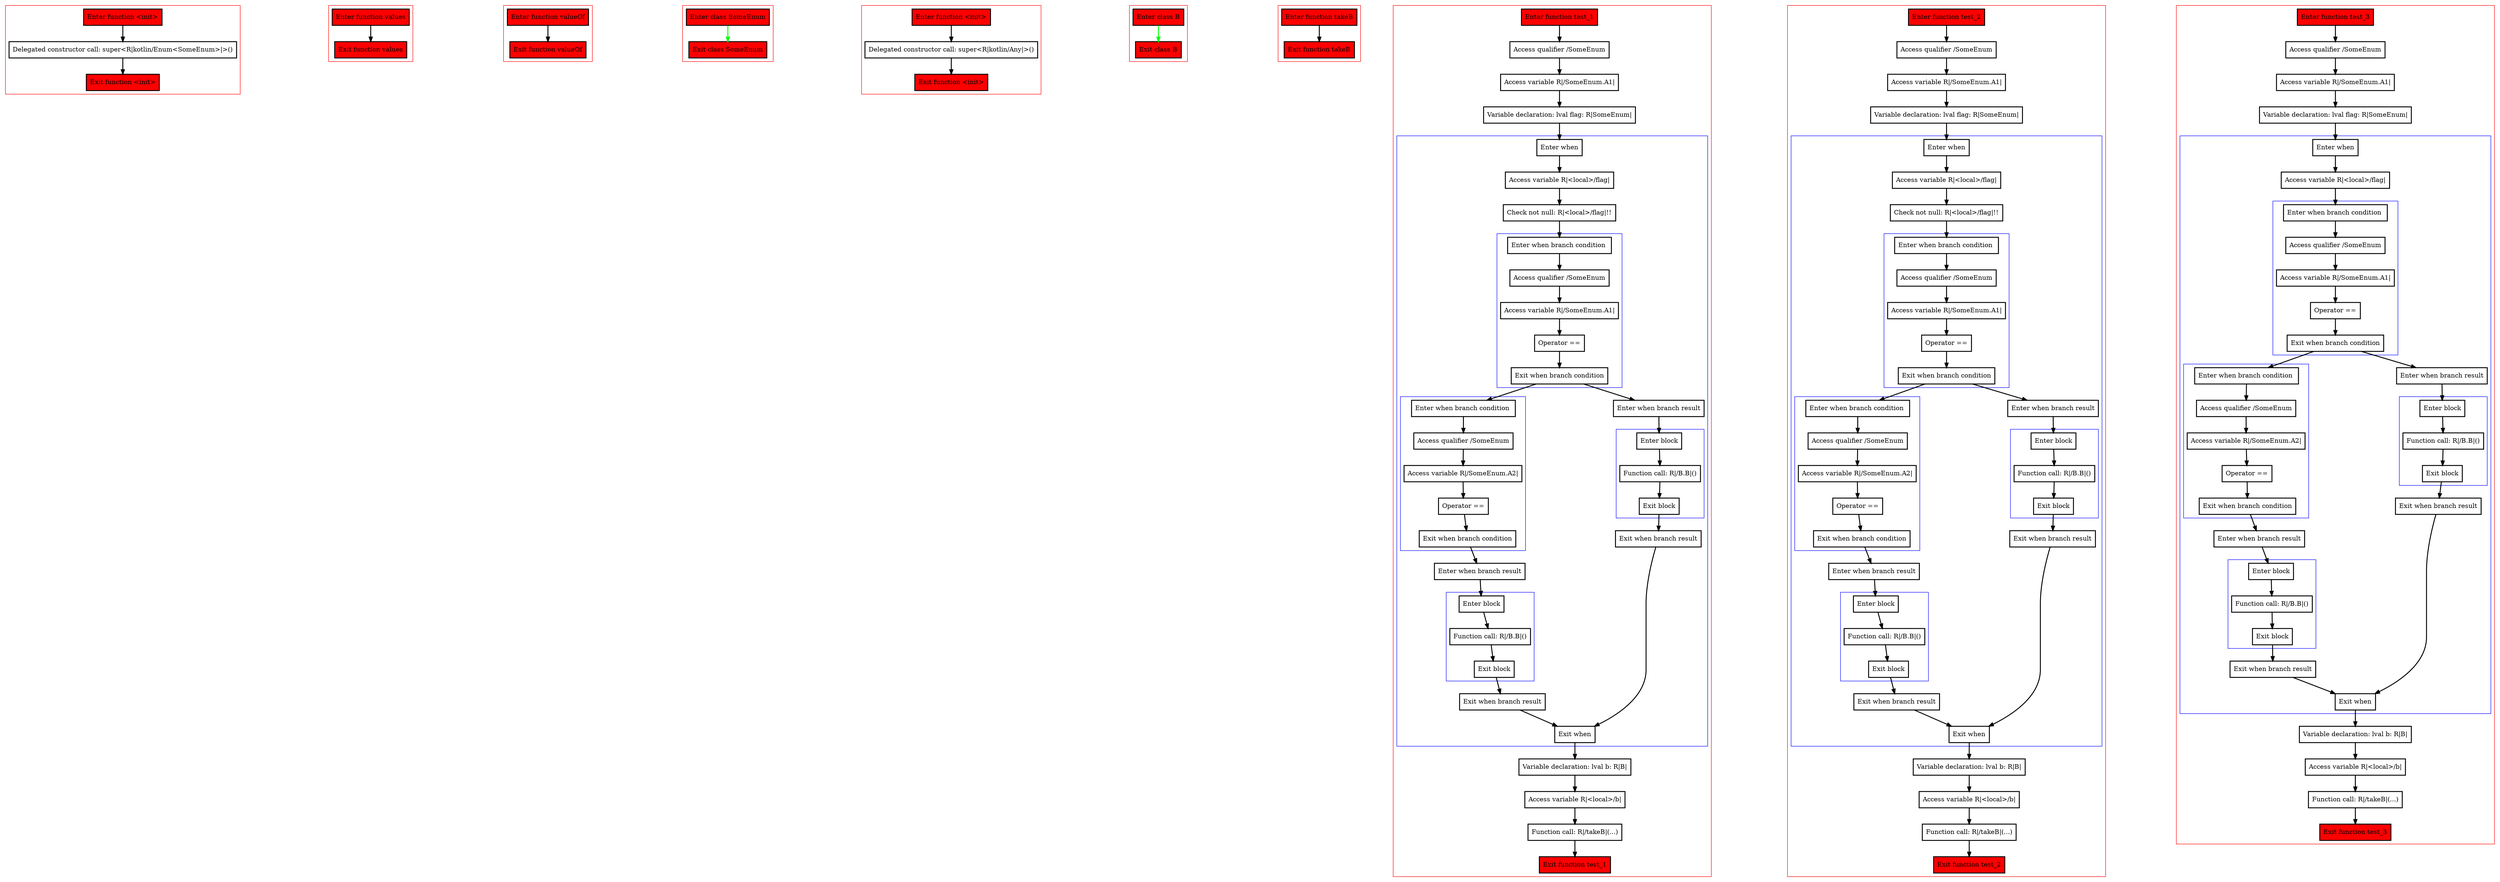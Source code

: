 digraph exhaustiveWhenAndDNNType_kt {
    graph [nodesep=3]
    node [shape=box penwidth=2]
    edge [penwidth=2]

    subgraph cluster_0 {
        color=red
        0 [label="Enter function <init>" style="filled" fillcolor=red];
        2 [label="Delegated constructor call: super<R|kotlin/Enum<SomeEnum>|>()"];
        1 [label="Exit function <init>" style="filled" fillcolor=red];
    }
    0 -> {2};
    2 -> {1};

    subgraph cluster_1 {
        color=red
        3 [label="Enter function values" style="filled" fillcolor=red];
        4 [label="Exit function values" style="filled" fillcolor=red];
    }
    3 -> {4};

    subgraph cluster_2 {
        color=red
        5 [label="Enter function valueOf" style="filled" fillcolor=red];
        6 [label="Exit function valueOf" style="filled" fillcolor=red];
    }
    5 -> {6};

    subgraph cluster_3 {
        color=red
        7 [label="Enter class SomeEnum" style="filled" fillcolor=red];
        8 [label="Exit class SomeEnum" style="filled" fillcolor=red];
    }
    7 -> {8} [color=green];

    subgraph cluster_4 {
        color=red
        9 [label="Enter function <init>" style="filled" fillcolor=red];
        11 [label="Delegated constructor call: super<R|kotlin/Any|>()"];
        10 [label="Exit function <init>" style="filled" fillcolor=red];
    }
    9 -> {11};
    11 -> {10};

    subgraph cluster_5 {
        color=red
        12 [label="Enter class B" style="filled" fillcolor=red];
        13 [label="Exit class B" style="filled" fillcolor=red];
    }
    12 -> {13} [color=green];

    subgraph cluster_6 {
        color=red
        14 [label="Enter function takeB" style="filled" fillcolor=red];
        15 [label="Exit function takeB" style="filled" fillcolor=red];
    }
    14 -> {15};

    subgraph cluster_7 {
        color=red
        16 [label="Enter function test_1" style="filled" fillcolor=red];
        18 [label="Access qualifier /SomeEnum"];
        19 [label="Access variable R|/SomeEnum.A1|"];
        20 [label="Variable declaration: lval flag: R|SomeEnum|"];
        subgraph cluster_8 {
            color=blue
            21 [label="Enter when"];
            23 [label="Access variable R|<local>/flag|"];
            24 [label="Check not null: R|<local>/flag|!!"];
            subgraph cluster_9 {
                color=blue
                25 [label="Enter when branch condition "];
                26 [label="Access qualifier /SomeEnum"];
                27 [label="Access variable R|/SomeEnum.A1|"];
                28 [label="Operator =="];
                29 [label="Exit when branch condition"];
            }
            subgraph cluster_10 {
                color=blue
                35 [label="Enter when branch condition "];
                36 [label="Access qualifier /SomeEnum"];
                37 [label="Access variable R|/SomeEnum.A2|"];
                38 [label="Operator =="];
                39 [label="Exit when branch condition"];
            }
            40 [label="Enter when branch result"];
            subgraph cluster_11 {
                color=blue
                41 [label="Enter block"];
                42 [label="Function call: R|/B.B|()"];
                43 [label="Exit block"];
            }
            44 [label="Exit when branch result"];
            30 [label="Enter when branch result"];
            subgraph cluster_12 {
                color=blue
                31 [label="Enter block"];
                32 [label="Function call: R|/B.B|()"];
                33 [label="Exit block"];
            }
            34 [label="Exit when branch result"];
            22 [label="Exit when"];
        }
        45 [label="Variable declaration: lval b: R|B|"];
        46 [label="Access variable R|<local>/b|"];
        47 [label="Function call: R|/takeB|(...)"];
        17 [label="Exit function test_1" style="filled" fillcolor=red];
    }
    16 -> {18};
    18 -> {19};
    19 -> {20};
    20 -> {21};
    21 -> {23};
    22 -> {45};
    23 -> {24};
    24 -> {25};
    25 -> {26};
    26 -> {27};
    27 -> {28};
    28 -> {29};
    29 -> {30 35};
    30 -> {31};
    31 -> {32};
    32 -> {33};
    33 -> {34};
    34 -> {22};
    35 -> {36};
    36 -> {37};
    37 -> {38};
    38 -> {39};
    39 -> {40};
    40 -> {41};
    41 -> {42};
    42 -> {43};
    43 -> {44};
    44 -> {22};
    45 -> {46};
    46 -> {47};
    47 -> {17};

    subgraph cluster_13 {
        color=red
        48 [label="Enter function test_2" style="filled" fillcolor=red];
        50 [label="Access qualifier /SomeEnum"];
        51 [label="Access variable R|/SomeEnum.A1|"];
        52 [label="Variable declaration: lval flag: R|SomeEnum|"];
        subgraph cluster_14 {
            color=blue
            53 [label="Enter when"];
            55 [label="Access variable R|<local>/flag|"];
            56 [label="Check not null: R|<local>/flag|!!"];
            subgraph cluster_15 {
                color=blue
                57 [label="Enter when branch condition "];
                58 [label="Access qualifier /SomeEnum"];
                59 [label="Access variable R|/SomeEnum.A1|"];
                60 [label="Operator =="];
                61 [label="Exit when branch condition"];
            }
            subgraph cluster_16 {
                color=blue
                67 [label="Enter when branch condition "];
                68 [label="Access qualifier /SomeEnum"];
                69 [label="Access variable R|/SomeEnum.A2|"];
                70 [label="Operator =="];
                71 [label="Exit when branch condition"];
            }
            72 [label="Enter when branch result"];
            subgraph cluster_17 {
                color=blue
                73 [label="Enter block"];
                74 [label="Function call: R|/B.B|()"];
                75 [label="Exit block"];
            }
            76 [label="Exit when branch result"];
            62 [label="Enter when branch result"];
            subgraph cluster_18 {
                color=blue
                63 [label="Enter block"];
                64 [label="Function call: R|/B.B|()"];
                65 [label="Exit block"];
            }
            66 [label="Exit when branch result"];
            54 [label="Exit when"];
        }
        77 [label="Variable declaration: lval b: R|B|"];
        78 [label="Access variable R|<local>/b|"];
        79 [label="Function call: R|/takeB|(...)"];
        49 [label="Exit function test_2" style="filled" fillcolor=red];
    }
    48 -> {50};
    50 -> {51};
    51 -> {52};
    52 -> {53};
    53 -> {55};
    54 -> {77};
    55 -> {56};
    56 -> {57};
    57 -> {58};
    58 -> {59};
    59 -> {60};
    60 -> {61};
    61 -> {62 67};
    62 -> {63};
    63 -> {64};
    64 -> {65};
    65 -> {66};
    66 -> {54};
    67 -> {68};
    68 -> {69};
    69 -> {70};
    70 -> {71};
    71 -> {72};
    72 -> {73};
    73 -> {74};
    74 -> {75};
    75 -> {76};
    76 -> {54};
    77 -> {78};
    78 -> {79};
    79 -> {49};

    subgraph cluster_19 {
        color=red
        80 [label="Enter function test_3" style="filled" fillcolor=red];
        82 [label="Access qualifier /SomeEnum"];
        83 [label="Access variable R|/SomeEnum.A1|"];
        84 [label="Variable declaration: lval flag: R|SomeEnum|"];
        subgraph cluster_20 {
            color=blue
            85 [label="Enter when"];
            87 [label="Access variable R|<local>/flag|"];
            subgraph cluster_21 {
                color=blue
                88 [label="Enter when branch condition "];
                89 [label="Access qualifier /SomeEnum"];
                90 [label="Access variable R|/SomeEnum.A1|"];
                91 [label="Operator =="];
                92 [label="Exit when branch condition"];
            }
            subgraph cluster_22 {
                color=blue
                98 [label="Enter when branch condition "];
                99 [label="Access qualifier /SomeEnum"];
                100 [label="Access variable R|/SomeEnum.A2|"];
                101 [label="Operator =="];
                102 [label="Exit when branch condition"];
            }
            103 [label="Enter when branch result"];
            subgraph cluster_23 {
                color=blue
                104 [label="Enter block"];
                105 [label="Function call: R|/B.B|()"];
                106 [label="Exit block"];
            }
            107 [label="Exit when branch result"];
            93 [label="Enter when branch result"];
            subgraph cluster_24 {
                color=blue
                94 [label="Enter block"];
                95 [label="Function call: R|/B.B|()"];
                96 [label="Exit block"];
            }
            97 [label="Exit when branch result"];
            86 [label="Exit when"];
        }
        108 [label="Variable declaration: lval b: R|B|"];
        109 [label="Access variable R|<local>/b|"];
        110 [label="Function call: R|/takeB|(...)"];
        81 [label="Exit function test_3" style="filled" fillcolor=red];
    }
    80 -> {82};
    82 -> {83};
    83 -> {84};
    84 -> {85};
    85 -> {87};
    86 -> {108};
    87 -> {88};
    88 -> {89};
    89 -> {90};
    90 -> {91};
    91 -> {92};
    92 -> {93 98};
    93 -> {94};
    94 -> {95};
    95 -> {96};
    96 -> {97};
    97 -> {86};
    98 -> {99};
    99 -> {100};
    100 -> {101};
    101 -> {102};
    102 -> {103};
    103 -> {104};
    104 -> {105};
    105 -> {106};
    106 -> {107};
    107 -> {86};
    108 -> {109};
    109 -> {110};
    110 -> {81};

}
